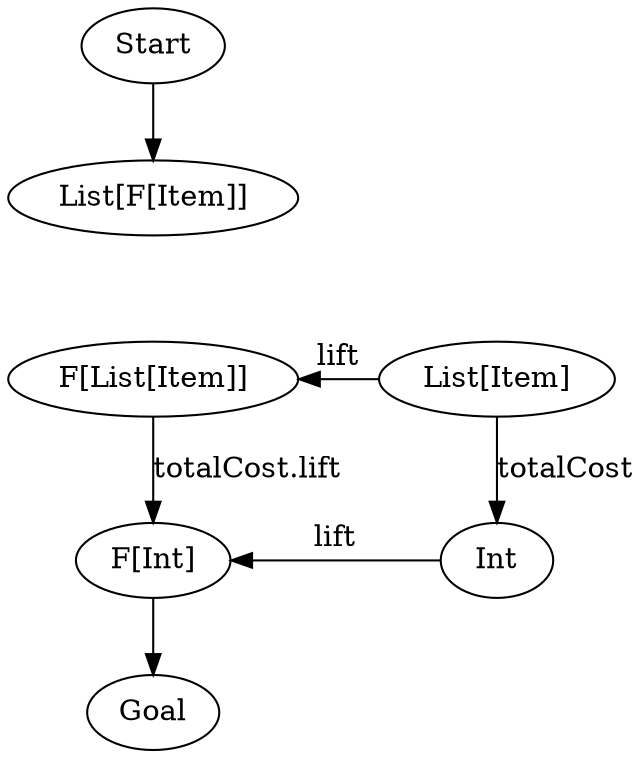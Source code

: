 digraph {
    Start[class="extremity"]
    Goal[class="extremity"]

    FInt[label="F[Int]" class="goal" group="upper"]
    FList[label="F[List[Item]]" group="upper"]
    FAs[label="List[F[Item]]" class="start" group="upper"]

    As[label="List[Item]" group="lower"]
    Int[group="lower"]

    {
        rank=same
        FInt -> Int[class="lift" dir="back" label="lift"]
    }

    {
        rank=same
        FList -> As[class="lift" dir="back" label="lift"]
    }

    As -> Int[label="totalCost"]
    FAs -> FList[label="flip" style="invis"]
    FList -> FInt[label="totalCost.lift"]
    Start -> FAs[class="start"]
    FInt -> Goal[class="goal"]
}

